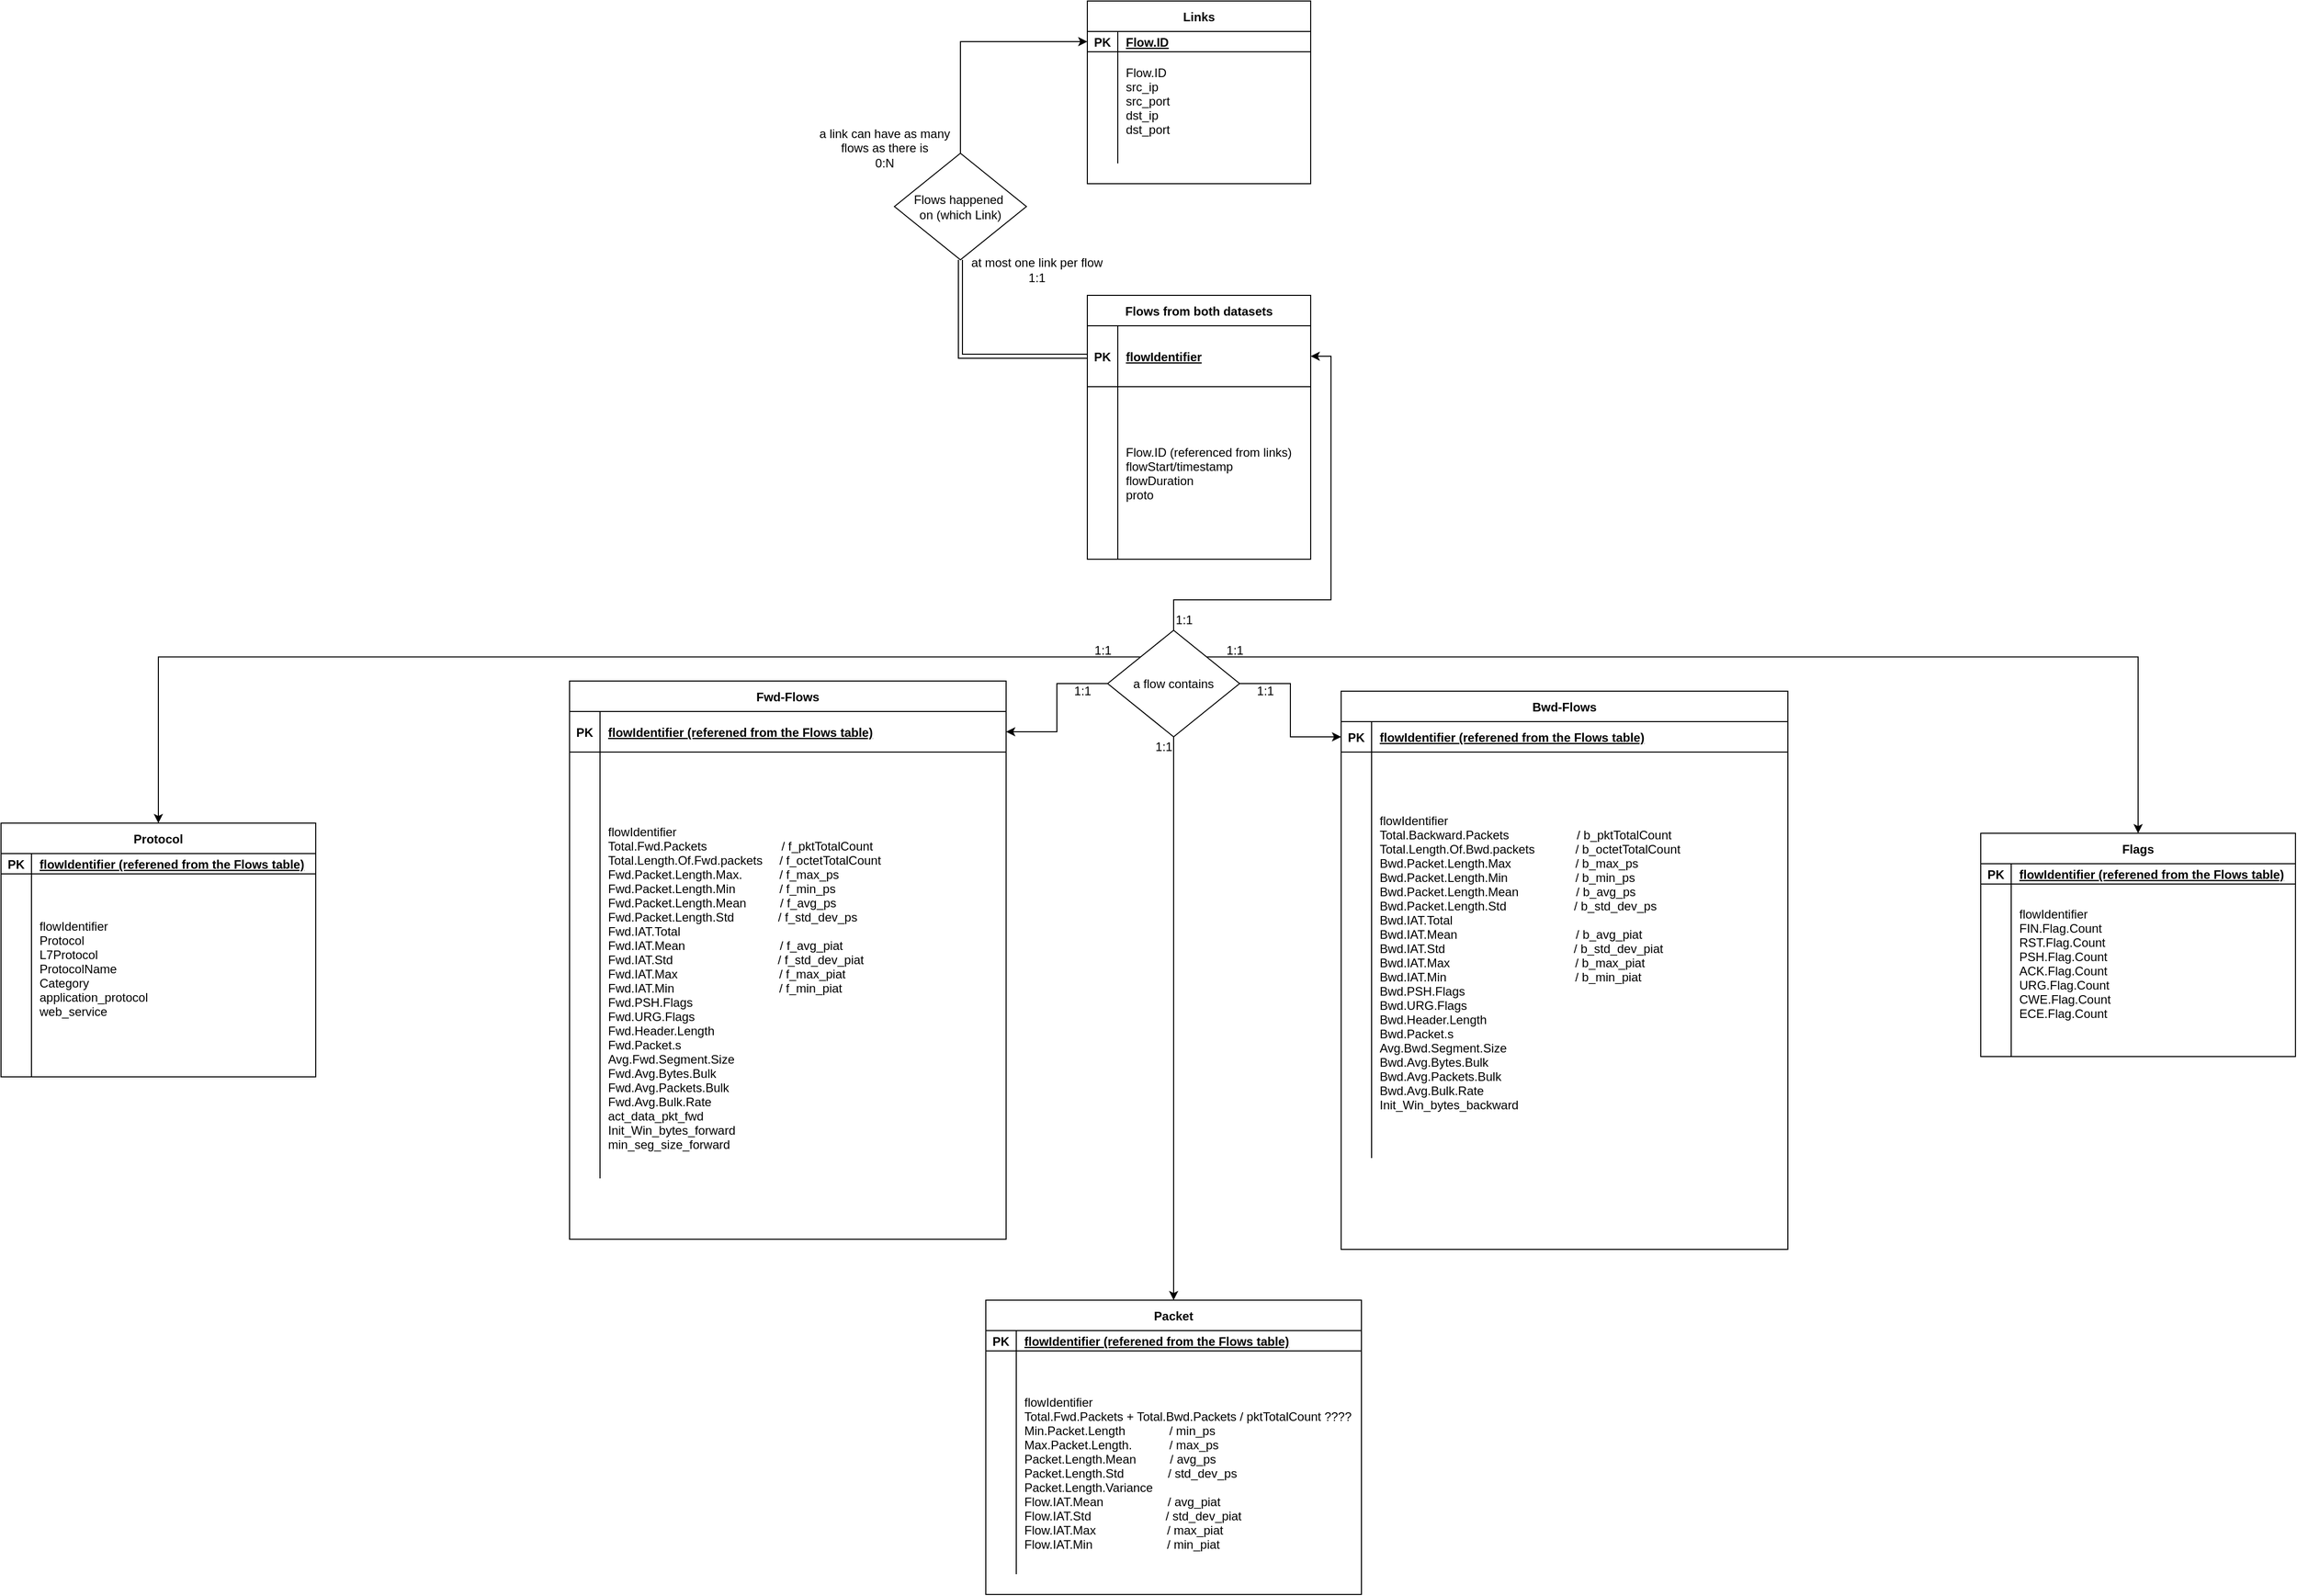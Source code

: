 <mxfile version="14.4.9" type="device"><diagram id="gPGokCf1Nus4pZAPb5Qv" name="Page-1"><mxGraphModel dx="-4690" dy="1332" grid="1" gridSize="10" guides="1" tooltips="1" connect="1" arrows="1" fold="1" page="1" pageScale="1" pageWidth="850" pageHeight="1100" math="0" shadow="0"><root><mxCell id="0"/><mxCell id="1" parent="0"/><mxCell id="c_TOAvoeCFKjGiUEsebx-1" value="Flags" style="shape=table;startSize=30;container=1;collapsible=1;childLayout=tableLayout;fixedRows=1;rowLines=0;fontStyle=1;align=center;resizeLast=1;" vertex="1" parent="1"><mxGeometry x="8970" y="880" width="310" height="220" as="geometry"/></mxCell><mxCell id="c_TOAvoeCFKjGiUEsebx-2" value="" style="shape=partialRectangle;collapsible=0;dropTarget=0;pointerEvents=0;fillColor=none;points=[[0,0.5],[1,0.5]];portConstraint=eastwest;top=0;left=0;right=0;bottom=1;" vertex="1" parent="c_TOAvoeCFKjGiUEsebx-1"><mxGeometry y="30" width="310" height="20" as="geometry"/></mxCell><mxCell id="c_TOAvoeCFKjGiUEsebx-3" value="PK" style="shape=partialRectangle;overflow=hidden;connectable=0;fillColor=none;top=0;left=0;bottom=0;right=0;fontStyle=1;" vertex="1" parent="c_TOAvoeCFKjGiUEsebx-2"><mxGeometry width="30" height="20" as="geometry"/></mxCell><mxCell id="c_TOAvoeCFKjGiUEsebx-4" value="flowIdentifier (referened from the Flows table)" style="shape=partialRectangle;overflow=hidden;connectable=0;fillColor=none;top=0;left=0;bottom=0;right=0;align=left;spacingLeft=6;fontStyle=5;" vertex="1" parent="c_TOAvoeCFKjGiUEsebx-2"><mxGeometry x="30" width="280" height="20" as="geometry"/></mxCell><mxCell id="c_TOAvoeCFKjGiUEsebx-5" value="" style="shape=partialRectangle;collapsible=0;dropTarget=0;pointerEvents=0;fillColor=none;points=[[0,0.5],[1,0.5]];portConstraint=eastwest;top=0;left=0;right=0;bottom=0;" vertex="1" parent="c_TOAvoeCFKjGiUEsebx-1"><mxGeometry y="50" width="310" height="170" as="geometry"/></mxCell><mxCell id="c_TOAvoeCFKjGiUEsebx-6" value="" style="shape=partialRectangle;overflow=hidden;connectable=0;fillColor=none;top=0;left=0;bottom=0;right=0;" vertex="1" parent="c_TOAvoeCFKjGiUEsebx-5"><mxGeometry width="30" height="170" as="geometry"/></mxCell><mxCell id="c_TOAvoeCFKjGiUEsebx-7" value="flowIdentifier&#10;FIN.Flag.Count&#10;RST.Flag.Count&#10;PSH.Flag.Count&#10;ACK.Flag.Count&#10;URG.Flag.Count&#10;CWE.Flag.Count&#10;ECE.Flag.Count&#10;" style="shape=partialRectangle;overflow=hidden;connectable=0;fillColor=none;top=0;left=0;bottom=0;right=0;align=left;spacingLeft=6;" vertex="1" parent="c_TOAvoeCFKjGiUEsebx-5"><mxGeometry x="30" width="280" height="170" as="geometry"/></mxCell><mxCell id="c_TOAvoeCFKjGiUEsebx-8" value="Protocol" style="shape=table;startSize=30;container=1;collapsible=1;childLayout=tableLayout;fixedRows=1;rowLines=0;fontStyle=1;align=center;resizeLast=1;" vertex="1" parent="1"><mxGeometry x="7020" y="870" width="310" height="250" as="geometry"/></mxCell><mxCell id="c_TOAvoeCFKjGiUEsebx-9" value="" style="shape=partialRectangle;collapsible=0;dropTarget=0;pointerEvents=0;fillColor=none;points=[[0,0.5],[1,0.5]];portConstraint=eastwest;top=0;left=0;right=0;bottom=1;" vertex="1" parent="c_TOAvoeCFKjGiUEsebx-8"><mxGeometry y="30" width="310" height="20" as="geometry"/></mxCell><mxCell id="c_TOAvoeCFKjGiUEsebx-10" value="PK" style="shape=partialRectangle;overflow=hidden;connectable=0;fillColor=none;top=0;left=0;bottom=0;right=0;fontStyle=1;" vertex="1" parent="c_TOAvoeCFKjGiUEsebx-9"><mxGeometry width="30" height="20" as="geometry"/></mxCell><mxCell id="c_TOAvoeCFKjGiUEsebx-11" value="flowIdentifier (referened from the Flows table)" style="shape=partialRectangle;overflow=hidden;connectable=0;fillColor=none;top=0;left=0;bottom=0;right=0;align=left;spacingLeft=6;fontStyle=5;" vertex="1" parent="c_TOAvoeCFKjGiUEsebx-9"><mxGeometry x="30" width="280" height="20" as="geometry"/></mxCell><mxCell id="c_TOAvoeCFKjGiUEsebx-12" value="" style="shape=partialRectangle;collapsible=0;dropTarget=0;pointerEvents=0;fillColor=none;points=[[0,0.5],[1,0.5]];portConstraint=eastwest;top=0;left=0;right=0;bottom=0;" vertex="1" parent="c_TOAvoeCFKjGiUEsebx-8"><mxGeometry y="50" width="310" height="200" as="geometry"/></mxCell><mxCell id="c_TOAvoeCFKjGiUEsebx-13" value="" style="shape=partialRectangle;overflow=hidden;connectable=0;fillColor=none;top=0;left=0;bottom=0;right=0;" vertex="1" parent="c_TOAvoeCFKjGiUEsebx-12"><mxGeometry width="30" height="200" as="geometry"/></mxCell><mxCell id="c_TOAvoeCFKjGiUEsebx-14" value="flowIdentifier&#10;Protocol&#10;L7Protocol&#10;ProtocolName&#10;Category&#10;application_protocol&#10;web_service&#10;" style="shape=partialRectangle;overflow=hidden;connectable=0;fillColor=none;top=0;left=0;bottom=0;right=0;align=left;spacingLeft=6;" vertex="1" parent="c_TOAvoeCFKjGiUEsebx-12"><mxGeometry x="30" width="280" height="200" as="geometry"/></mxCell><mxCell id="c_TOAvoeCFKjGiUEsebx-15" value="Links" style="shape=table;startSize=30;container=1;collapsible=1;childLayout=tableLayout;fixedRows=1;rowLines=0;fontStyle=1;align=center;resizeLast=1;" vertex="1" parent="1"><mxGeometry x="8090" y="60" width="220" height="180" as="geometry"/></mxCell><mxCell id="c_TOAvoeCFKjGiUEsebx-16" value="" style="shape=partialRectangle;collapsible=0;dropTarget=0;pointerEvents=0;fillColor=none;points=[[0,0.5],[1,0.5]];portConstraint=eastwest;top=0;left=0;right=0;bottom=1;" vertex="1" parent="c_TOAvoeCFKjGiUEsebx-15"><mxGeometry y="30" width="220" height="20" as="geometry"/></mxCell><mxCell id="c_TOAvoeCFKjGiUEsebx-17" value="PK" style="shape=partialRectangle;overflow=hidden;connectable=0;fillColor=none;top=0;left=0;bottom=0;right=0;fontStyle=1;" vertex="1" parent="c_TOAvoeCFKjGiUEsebx-16"><mxGeometry width="30" height="20" as="geometry"/></mxCell><mxCell id="c_TOAvoeCFKjGiUEsebx-18" value="Flow.ID" style="shape=partialRectangle;overflow=hidden;connectable=0;fillColor=none;top=0;left=0;bottom=0;right=0;align=left;spacingLeft=6;fontStyle=5;" vertex="1" parent="c_TOAvoeCFKjGiUEsebx-16"><mxGeometry x="30" width="190" height="20" as="geometry"/></mxCell><mxCell id="c_TOAvoeCFKjGiUEsebx-19" value="" style="shape=partialRectangle;collapsible=0;dropTarget=0;pointerEvents=0;fillColor=none;points=[[0,0.5],[1,0.5]];portConstraint=eastwest;top=0;left=0;right=0;bottom=0;" vertex="1" parent="c_TOAvoeCFKjGiUEsebx-15"><mxGeometry y="50" width="220" height="110" as="geometry"/></mxCell><mxCell id="c_TOAvoeCFKjGiUEsebx-20" value="" style="shape=partialRectangle;overflow=hidden;connectable=0;fillColor=none;top=0;left=0;bottom=0;right=0;" vertex="1" parent="c_TOAvoeCFKjGiUEsebx-19"><mxGeometry width="30" height="110" as="geometry"/></mxCell><mxCell id="c_TOAvoeCFKjGiUEsebx-21" value="Flow.ID&#10;src_ip&#10;src_port&#10;dst_ip&#10;dst_port&#10;" style="shape=partialRectangle;overflow=hidden;connectable=0;fillColor=none;top=0;left=0;bottom=0;right=0;align=left;spacingLeft=6;" vertex="1" parent="c_TOAvoeCFKjGiUEsebx-19"><mxGeometry x="30" width="190" height="110" as="geometry"/></mxCell><mxCell id="c_TOAvoeCFKjGiUEsebx-22" value="Flows from both datasets" style="shape=table;startSize=30;container=1;collapsible=1;childLayout=tableLayout;fixedRows=1;rowLines=0;fontStyle=1;align=center;resizeLast=1;" vertex="1" parent="1"><mxGeometry x="8090" y="350" width="220" height="260" as="geometry"/></mxCell><mxCell id="c_TOAvoeCFKjGiUEsebx-23" value="" style="shape=partialRectangle;collapsible=0;dropTarget=0;pointerEvents=0;fillColor=none;points=[[0,0.5],[1,0.5]];portConstraint=eastwest;top=0;left=0;right=0;bottom=1;" vertex="1" parent="c_TOAvoeCFKjGiUEsebx-22"><mxGeometry y="30" width="220" height="60" as="geometry"/></mxCell><mxCell id="c_TOAvoeCFKjGiUEsebx-24" value="PK" style="shape=partialRectangle;overflow=hidden;connectable=0;fillColor=none;top=0;left=0;bottom=0;right=0;fontStyle=1;" vertex="1" parent="c_TOAvoeCFKjGiUEsebx-23"><mxGeometry width="30" height="60" as="geometry"/></mxCell><mxCell id="c_TOAvoeCFKjGiUEsebx-25" value="flowIdentifier" style="shape=partialRectangle;overflow=hidden;connectable=0;fillColor=none;top=0;left=0;bottom=0;right=0;align=left;spacingLeft=6;fontStyle=5;" vertex="1" parent="c_TOAvoeCFKjGiUEsebx-23"><mxGeometry x="30" width="190" height="60" as="geometry"/></mxCell><mxCell id="c_TOAvoeCFKjGiUEsebx-26" value="" style="shape=partialRectangle;collapsible=0;dropTarget=0;pointerEvents=0;fillColor=none;points=[[0,0.5],[1,0.5]];portConstraint=eastwest;top=0;left=0;right=0;bottom=0;" vertex="1" parent="c_TOAvoeCFKjGiUEsebx-22"><mxGeometry y="90" width="220" height="170" as="geometry"/></mxCell><mxCell id="c_TOAvoeCFKjGiUEsebx-27" value="" style="shape=partialRectangle;overflow=hidden;connectable=0;fillColor=none;top=0;left=0;bottom=0;right=0;" vertex="1" parent="c_TOAvoeCFKjGiUEsebx-26"><mxGeometry width="30" height="170" as="geometry"/></mxCell><mxCell id="c_TOAvoeCFKjGiUEsebx-28" value="Flow.ID (referenced from links)&#10;flowStart/timestamp&#10;flowDuration&#10;proto" style="shape=partialRectangle;overflow=hidden;connectable=0;fillColor=none;top=0;left=0;bottom=0;right=0;align=left;spacingLeft=6;" vertex="1" parent="c_TOAvoeCFKjGiUEsebx-26"><mxGeometry x="30" width="190" height="170" as="geometry"/></mxCell><mxCell id="c_TOAvoeCFKjGiUEsebx-29" value="Fwd-Flows" style="shape=table;startSize=30;container=1;collapsible=1;childLayout=tableLayout;fixedRows=1;rowLines=0;fontStyle=1;align=center;resizeLast=1;" vertex="1" parent="1"><mxGeometry x="7580" y="730" width="430" height="550" as="geometry"/></mxCell><mxCell id="c_TOAvoeCFKjGiUEsebx-30" value="" style="shape=partialRectangle;collapsible=0;dropTarget=0;pointerEvents=0;fillColor=none;points=[[0,0.5],[1,0.5]];portConstraint=eastwest;top=0;left=0;right=0;bottom=1;" vertex="1" parent="c_TOAvoeCFKjGiUEsebx-29"><mxGeometry y="30" width="430" height="40" as="geometry"/></mxCell><mxCell id="c_TOAvoeCFKjGiUEsebx-31" value="PK" style="shape=partialRectangle;overflow=hidden;connectable=0;fillColor=none;top=0;left=0;bottom=0;right=0;fontStyle=1;" vertex="1" parent="c_TOAvoeCFKjGiUEsebx-30"><mxGeometry width="30" height="40" as="geometry"/></mxCell><mxCell id="c_TOAvoeCFKjGiUEsebx-32" value="flowIdentifier (referened from the Flows table)" style="shape=partialRectangle;overflow=hidden;connectable=0;fillColor=none;top=0;left=0;bottom=0;right=0;align=left;spacingLeft=6;fontStyle=5;" vertex="1" parent="c_TOAvoeCFKjGiUEsebx-30"><mxGeometry x="30" width="400" height="40" as="geometry"/></mxCell><mxCell id="c_TOAvoeCFKjGiUEsebx-33" value="" style="shape=partialRectangle;collapsible=0;dropTarget=0;pointerEvents=0;fillColor=none;points=[[0,0.5],[1,0.5]];portConstraint=eastwest;top=0;left=0;right=0;bottom=0;" vertex="1" parent="c_TOAvoeCFKjGiUEsebx-29"><mxGeometry y="70" width="430" height="420" as="geometry"/></mxCell><mxCell id="c_TOAvoeCFKjGiUEsebx-34" value="" style="shape=partialRectangle;overflow=hidden;connectable=0;fillColor=none;top=0;left=0;bottom=0;right=0;" vertex="1" parent="c_TOAvoeCFKjGiUEsebx-33"><mxGeometry width="30" height="420" as="geometry"/></mxCell><mxCell id="c_TOAvoeCFKjGiUEsebx-35" value="&#10;&#10;&#10;&#10;&#10;flowIdentifier&#10;Total.Fwd.Packets                      / f_pktTotalCount&#10;Total.Length.Of.Fwd.packets     / f_octetTotalCount &#10;Fwd.Packet.Length.Max.           / f_max_ps&#10;Fwd.Packet.Length.Min             / f_min_ps&#10;Fwd.Packet.Length.Mean          / f_avg_ps&#10;Fwd.Packet.Length.Std             / f_std_dev_ps &#10;Fwd.IAT.Total                             &#10;Fwd.IAT.Mean                            / f_avg_piat&#10;Fwd.IAT.Std                               / f_std_dev_piat&#10;Fwd.IAT.Max                              / f_max_piat&#10;Fwd.IAT.Min                               / f_min_piat&#10;Fwd.PSH.Flags&#10;Fwd.URG.Flags&#10;Fwd.Header.Length&#10;Fwd.Packet.s&#10;Avg.Fwd.Segment.Size&#10;Fwd.Avg.Bytes.Bulk&#10;Fwd.Avg.Packets.Bulk&#10;Fwd.Avg.Bulk.Rate&#10;act_data_pkt_fwd&#10;Init_Win_bytes_forward&#10;min_seg_size_forward&#10;&#10;&#10;" style="shape=partialRectangle;overflow=hidden;connectable=0;fillColor=none;top=0;left=0;bottom=0;right=0;align=left;spacingLeft=6;strokeColor=#FF0000;" vertex="1" parent="c_TOAvoeCFKjGiUEsebx-33"><mxGeometry x="30" width="400" height="420" as="geometry"/></mxCell><mxCell id="c_TOAvoeCFKjGiUEsebx-36" value="Bwd-Flows" style="shape=table;startSize=30;container=1;collapsible=1;childLayout=tableLayout;fixedRows=1;rowLines=0;fontStyle=1;align=center;resizeLast=1;" vertex="1" parent="1"><mxGeometry x="8340" y="740" width="440" height="550" as="geometry"/></mxCell><mxCell id="c_TOAvoeCFKjGiUEsebx-37" value="" style="shape=partialRectangle;collapsible=0;dropTarget=0;pointerEvents=0;fillColor=none;points=[[0,0.5],[1,0.5]];portConstraint=eastwest;top=0;left=0;right=0;bottom=1;" vertex="1" parent="c_TOAvoeCFKjGiUEsebx-36"><mxGeometry y="30" width="440" height="30" as="geometry"/></mxCell><mxCell id="c_TOAvoeCFKjGiUEsebx-38" value="PK" style="shape=partialRectangle;overflow=hidden;connectable=0;fillColor=none;top=0;left=0;bottom=0;right=0;fontStyle=1;" vertex="1" parent="c_TOAvoeCFKjGiUEsebx-37"><mxGeometry width="30" height="30" as="geometry"/></mxCell><mxCell id="c_TOAvoeCFKjGiUEsebx-39" value="flowIdentifier (referened from the Flows table)" style="shape=partialRectangle;overflow=hidden;connectable=0;fillColor=none;top=0;left=0;bottom=0;right=0;align=left;spacingLeft=6;fontStyle=5;" vertex="1" parent="c_TOAvoeCFKjGiUEsebx-37"><mxGeometry x="30" width="410" height="30" as="geometry"/></mxCell><mxCell id="c_TOAvoeCFKjGiUEsebx-40" value="" style="shape=partialRectangle;collapsible=0;dropTarget=0;pointerEvents=0;fillColor=none;points=[[0,0.5],[1,0.5]];portConstraint=eastwest;top=0;left=0;right=0;bottom=0;" vertex="1" parent="c_TOAvoeCFKjGiUEsebx-36"><mxGeometry y="60" width="440" height="400" as="geometry"/></mxCell><mxCell id="c_TOAvoeCFKjGiUEsebx-41" value="" style="shape=partialRectangle;overflow=hidden;connectable=0;fillColor=none;top=0;left=0;bottom=0;right=0;" vertex="1" parent="c_TOAvoeCFKjGiUEsebx-40"><mxGeometry width="30" height="400" as="geometry"/></mxCell><mxCell id="c_TOAvoeCFKjGiUEsebx-42" value="&#10;&#10;&#10;&#10;flowIdentifier&#10;Total.Backward.Packets                    / b_pktTotalCount&#10;Total.Length.Of.Bwd.packets            / b_octetTotalCount&#10;Bwd.Packet.Length.Max                   / b_max_ps&#10;Bwd.Packet.Length.Min                    / b_min_ps&#10;Bwd.Packet.Length.Mean                 / b_avg_ps&#10;Bwd.Packet.Length.Std                    / b_std_dev_ps&#10;Bwd.IAT.Total                                    &#10;Bwd.IAT.Mean                                   / b_avg_piat&#10;Bwd.IAT.Std                                      / b_std_dev_piat&#10;Bwd.IAT.Max                                     / b_max_piat&#10;Bwd.IAT.Min                                      / b_min_piat&#10;Bwd.PSH.Flags&#10;Bwd.URG.Flags&#10;Bwd.Header.Length&#10;Bwd.Packet.s&#10;Avg.Bwd.Segment.Size&#10;Bwd.Avg.Bytes.Bulk&#10;Bwd.Avg.Packets.Bulk&#10;Bwd.Avg.Bulk.Rate&#10;Init_Win_bytes_backward&#10;&#10;&#10;" style="shape=partialRectangle;overflow=hidden;connectable=0;fillColor=none;top=0;left=0;bottom=0;right=0;align=left;spacingLeft=6;" vertex="1" parent="c_TOAvoeCFKjGiUEsebx-40"><mxGeometry x="30" width="410" height="400" as="geometry"/></mxCell><mxCell id="c_TOAvoeCFKjGiUEsebx-43" value="Packet" style="shape=table;startSize=30;container=1;collapsible=1;childLayout=tableLayout;fixedRows=1;rowLines=0;fontStyle=1;align=center;resizeLast=1;" vertex="1" parent="1"><mxGeometry x="7990" y="1340" width="370" height="290" as="geometry"/></mxCell><mxCell id="c_TOAvoeCFKjGiUEsebx-44" value="" style="shape=partialRectangle;collapsible=0;dropTarget=0;pointerEvents=0;fillColor=none;points=[[0,0.5],[1,0.5]];portConstraint=eastwest;top=0;left=0;right=0;bottom=1;" vertex="1" parent="c_TOAvoeCFKjGiUEsebx-43"><mxGeometry y="30" width="370" height="20" as="geometry"/></mxCell><mxCell id="c_TOAvoeCFKjGiUEsebx-45" value="PK" style="shape=partialRectangle;overflow=hidden;connectable=0;fillColor=none;top=0;left=0;bottom=0;right=0;fontStyle=1;" vertex="1" parent="c_TOAvoeCFKjGiUEsebx-44"><mxGeometry width="30" height="20" as="geometry"/></mxCell><mxCell id="c_TOAvoeCFKjGiUEsebx-46" value="flowIdentifier (referened from the Flows table)" style="shape=partialRectangle;overflow=hidden;connectable=0;fillColor=none;top=0;left=0;bottom=0;right=0;align=left;spacingLeft=6;fontStyle=5;" vertex="1" parent="c_TOAvoeCFKjGiUEsebx-44"><mxGeometry x="30" width="340" height="20" as="geometry"/></mxCell><mxCell id="c_TOAvoeCFKjGiUEsebx-47" value="" style="shape=partialRectangle;collapsible=0;dropTarget=0;pointerEvents=0;fillColor=none;points=[[0,0.5],[1,0.5]];portConstraint=eastwest;top=0;left=0;right=0;bottom=0;" vertex="1" parent="c_TOAvoeCFKjGiUEsebx-43"><mxGeometry y="50" width="370" height="220" as="geometry"/></mxCell><mxCell id="c_TOAvoeCFKjGiUEsebx-48" value="" style="shape=partialRectangle;overflow=hidden;connectable=0;fillColor=none;top=0;left=0;bottom=0;right=0;" vertex="1" parent="c_TOAvoeCFKjGiUEsebx-47"><mxGeometry width="30" height="220" as="geometry"/></mxCell><mxCell id="c_TOAvoeCFKjGiUEsebx-49" value="&#10;&#10;&#10;flowIdentifier&#10;Total.Fwd.Packets + Total.Bwd.Packets / pktTotalCount ????&#10;Min.Packet.Length             / min_ps &#10;Max.Packet.Length.           / max_ps&#10;Packet.Length.Mean          / avg_ps&#10;Packet.Length.Std             / std_dev_ps&#10;Packet.Length.Variance&#10;Flow.IAT.Mean                   / avg_piat&#10;Flow.IAT.Std                      / std_dev_piat&#10;Flow.IAT.Max                     / max_piat &#10;Flow.IAT.Min                      / min_piat&#10;&#10;&#10;" style="shape=partialRectangle;overflow=hidden;connectable=0;fillColor=none;top=0;left=0;bottom=0;right=0;align=left;spacingLeft=6;" vertex="1" parent="c_TOAvoeCFKjGiUEsebx-47"><mxGeometry x="30" width="340" height="220" as="geometry"/></mxCell><mxCell id="c_TOAvoeCFKjGiUEsebx-50" style="edgeStyle=orthogonalEdgeStyle;rounded=0;orthogonalLoop=1;jettySize=auto;html=1;exitX=0.5;exitY=0;exitDx=0;exitDy=0;" edge="1" parent="1" source="c_TOAvoeCFKjGiUEsebx-52" target="c_TOAvoeCFKjGiUEsebx-16"><mxGeometry relative="1" as="geometry"/></mxCell><mxCell id="c_TOAvoeCFKjGiUEsebx-51" style="edgeStyle=orthogonalEdgeStyle;shape=link;rounded=0;orthogonalLoop=1;jettySize=auto;html=1;exitX=0.5;exitY=1;exitDx=0;exitDy=0;entryX=0;entryY=0.5;entryDx=0;entryDy=0;" edge="1" parent="1" source="c_TOAvoeCFKjGiUEsebx-52" target="c_TOAvoeCFKjGiUEsebx-23"><mxGeometry relative="1" as="geometry"/></mxCell><mxCell id="c_TOAvoeCFKjGiUEsebx-52" value="Flows happened&amp;nbsp;&lt;br&gt;on (which Link)" style="rhombus;whiteSpace=wrap;html=1;" vertex="1" parent="1"><mxGeometry x="7900" y="210" width="130" height="105" as="geometry"/></mxCell><mxCell id="c_TOAvoeCFKjGiUEsebx-53" value="at most one link per flow&lt;br&gt;1:1" style="text;html=1;align=center;verticalAlign=middle;resizable=0;points=[];autosize=1;" vertex="1" parent="1"><mxGeometry x="7970" y="310" width="140" height="30" as="geometry"/></mxCell><mxCell id="c_TOAvoeCFKjGiUEsebx-54" value="a link can have as many &lt;br&gt;flows as there is&lt;br&gt;0:N" style="text;html=1;align=center;verticalAlign=middle;resizable=0;points=[];autosize=1;" vertex="1" parent="1"><mxGeometry x="7820" y="180" width="140" height="50" as="geometry"/></mxCell><mxCell id="c_TOAvoeCFKjGiUEsebx-55" style="edgeStyle=orthogonalEdgeStyle;rounded=0;orthogonalLoop=1;jettySize=auto;html=1;exitX=0;exitY=0.5;exitDx=0;exitDy=0;entryX=1;entryY=0.5;entryDx=0;entryDy=0;" edge="1" parent="1" source="c_TOAvoeCFKjGiUEsebx-61" target="c_TOAvoeCFKjGiUEsebx-30"><mxGeometry relative="1" as="geometry"/></mxCell><mxCell id="c_TOAvoeCFKjGiUEsebx-56" style="edgeStyle=orthogonalEdgeStyle;rounded=0;orthogonalLoop=1;jettySize=auto;html=1;exitX=1;exitY=0.5;exitDx=0;exitDy=0;entryX=0;entryY=0.5;entryDx=0;entryDy=0;" edge="1" parent="1" source="c_TOAvoeCFKjGiUEsebx-61" target="c_TOAvoeCFKjGiUEsebx-37"><mxGeometry relative="1" as="geometry"/></mxCell><mxCell id="c_TOAvoeCFKjGiUEsebx-57" style="edgeStyle=orthogonalEdgeStyle;rounded=0;orthogonalLoop=1;jettySize=auto;html=1;exitX=0.5;exitY=0;exitDx=0;exitDy=0;entryX=1;entryY=0.5;entryDx=0;entryDy=0;" edge="1" parent="1" source="c_TOAvoeCFKjGiUEsebx-61" target="c_TOAvoeCFKjGiUEsebx-23"><mxGeometry relative="1" as="geometry"><Array as="points"><mxPoint x="8175" y="650"/><mxPoint x="8330" y="650"/><mxPoint x="8330" y="410"/></Array></mxGeometry></mxCell><mxCell id="c_TOAvoeCFKjGiUEsebx-58" style="edgeStyle=orthogonalEdgeStyle;rounded=0;orthogonalLoop=1;jettySize=auto;html=1;exitX=0.5;exitY=1;exitDx=0;exitDy=0;entryX=0.5;entryY=0;entryDx=0;entryDy=0;" edge="1" parent="1" source="c_TOAvoeCFKjGiUEsebx-61" target="c_TOAvoeCFKjGiUEsebx-43"><mxGeometry relative="1" as="geometry"/></mxCell><mxCell id="c_TOAvoeCFKjGiUEsebx-59" style="edgeStyle=orthogonalEdgeStyle;rounded=0;orthogonalLoop=1;jettySize=auto;html=1;exitX=1;exitY=0;exitDx=0;exitDy=0;entryX=0.5;entryY=0;entryDx=0;entryDy=0;" edge="1" parent="1" source="c_TOAvoeCFKjGiUEsebx-61" target="c_TOAvoeCFKjGiUEsebx-1"><mxGeometry relative="1" as="geometry"/></mxCell><mxCell id="c_TOAvoeCFKjGiUEsebx-60" style="edgeStyle=orthogonalEdgeStyle;rounded=0;orthogonalLoop=1;jettySize=auto;html=1;exitX=0;exitY=0;exitDx=0;exitDy=0;entryX=0.5;entryY=0;entryDx=0;entryDy=0;" edge="1" parent="1" source="c_TOAvoeCFKjGiUEsebx-61" target="c_TOAvoeCFKjGiUEsebx-8"><mxGeometry relative="1" as="geometry"/></mxCell><mxCell id="c_TOAvoeCFKjGiUEsebx-61" value="a flow contains" style="rhombus;whiteSpace=wrap;html=1;" vertex="1" parent="1"><mxGeometry x="8110" y="680" width="130" height="105" as="geometry"/></mxCell><mxCell id="c_TOAvoeCFKjGiUEsebx-62" value="1:1" style="text;html=1;align=center;verticalAlign=middle;resizable=0;points=[];autosize=1;" vertex="1" parent="1"><mxGeometry x="8170" y="660" width="30" height="20" as="geometry"/></mxCell><mxCell id="c_TOAvoeCFKjGiUEsebx-63" value="1:1" style="text;html=1;align=center;verticalAlign=middle;resizable=0;points=[];autosize=1;" vertex="1" parent="1"><mxGeometry x="8250" y="730" width="30" height="20" as="geometry"/></mxCell><mxCell id="c_TOAvoeCFKjGiUEsebx-64" value="1:1" style="text;html=1;align=center;verticalAlign=middle;resizable=0;points=[];autosize=1;" vertex="1" parent="1"><mxGeometry x="8070" y="730" width="30" height="20" as="geometry"/></mxCell><mxCell id="c_TOAvoeCFKjGiUEsebx-65" value="1:1" style="text;html=1;align=center;verticalAlign=middle;resizable=0;points=[];autosize=1;" vertex="1" parent="1"><mxGeometry x="8150" y="785" width="30" height="20" as="geometry"/></mxCell><mxCell id="c_TOAvoeCFKjGiUEsebx-66" value="1:1" style="text;html=1;align=center;verticalAlign=middle;resizable=0;points=[];autosize=1;" vertex="1" parent="1"><mxGeometry x="8090" y="690" width="30" height="20" as="geometry"/></mxCell><mxCell id="c_TOAvoeCFKjGiUEsebx-67" value="1:1" style="text;html=1;align=center;verticalAlign=middle;resizable=0;points=[];autosize=1;" vertex="1" parent="1"><mxGeometry x="8220" y="690" width="30" height="20" as="geometry"/></mxCell></root></mxGraphModel></diagram></mxfile>